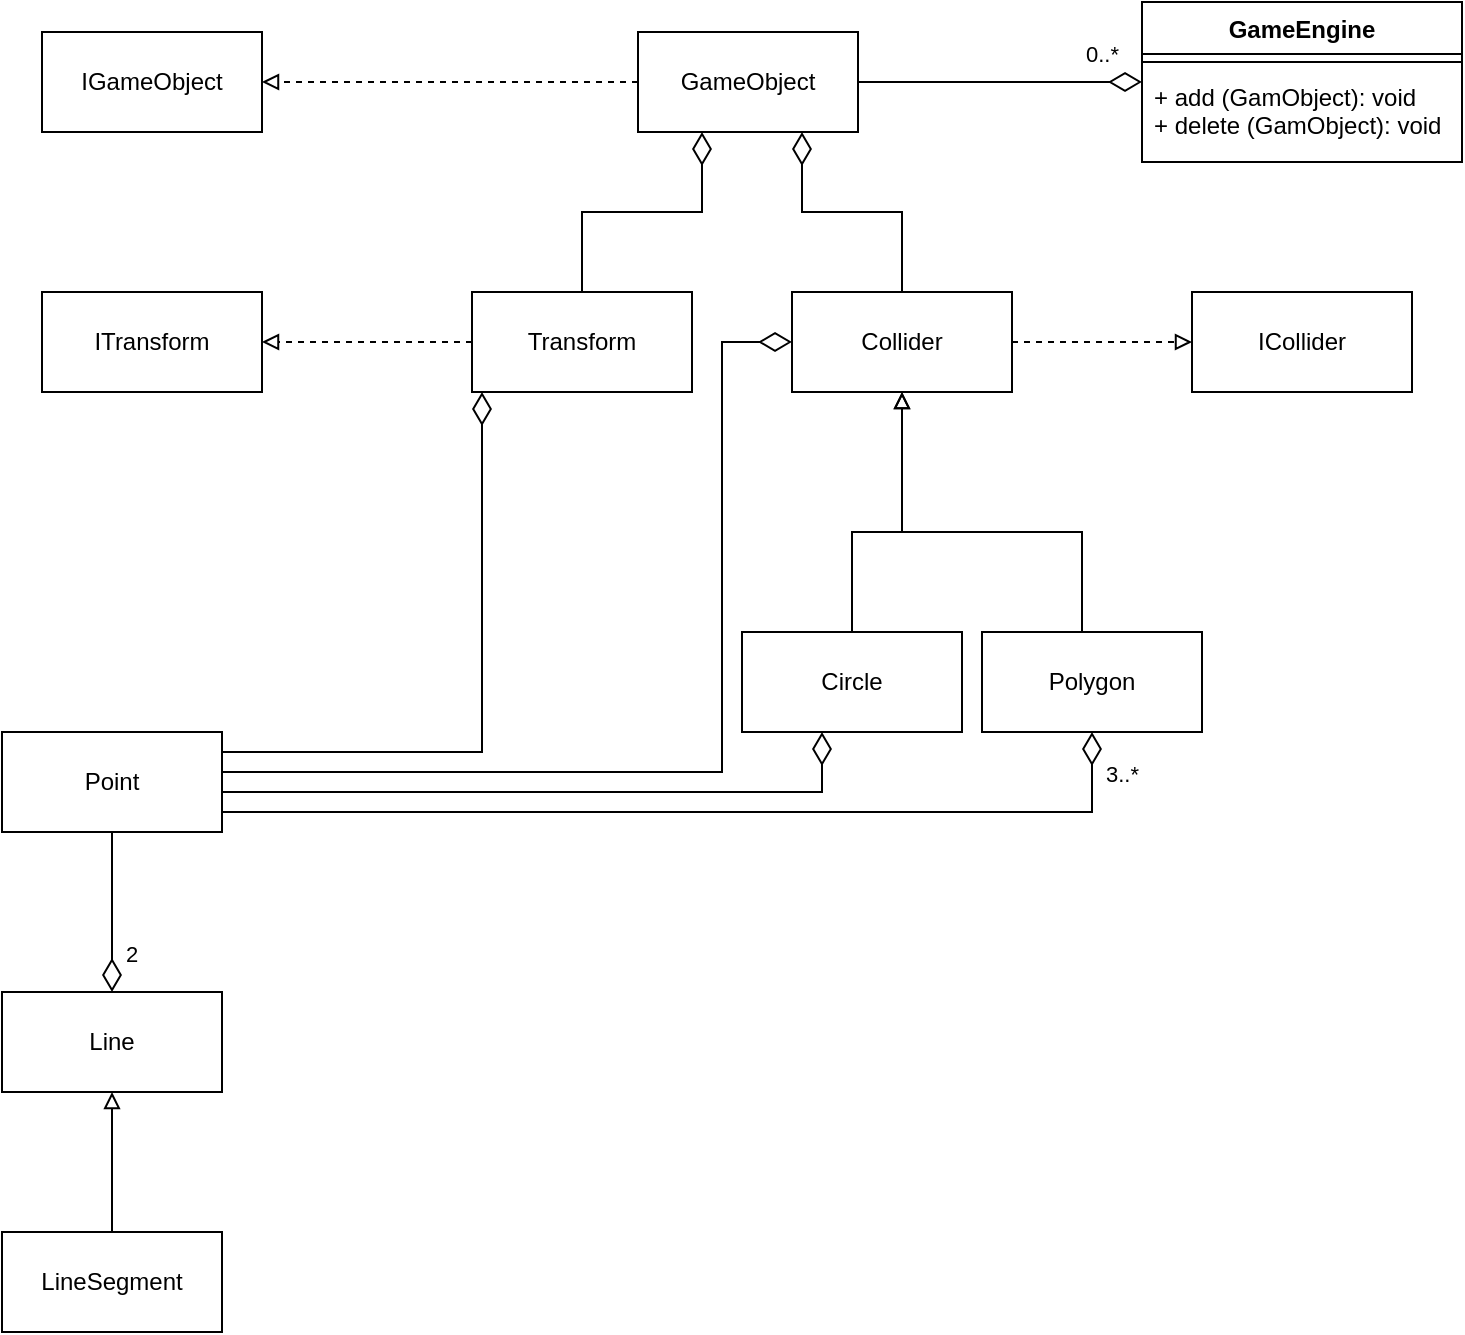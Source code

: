 <mxfile version="26.2.2">
  <diagram name="Página-1" id="TPAtXWxRkIJJQsbXMNPa">
    <mxGraphModel dx="2610" dy="1565" grid="1" gridSize="10" guides="1" tooltips="1" connect="1" arrows="1" fold="1" page="1" pageScale="1" pageWidth="827" pageHeight="1169" math="0" shadow="0">
      <root>
        <mxCell id="0" />
        <mxCell id="1" parent="0" />
        <mxCell id="iqAs6xTmjVzmR_10nm-_-1" value="GameEngine" style="swimlane;fontStyle=1;align=center;verticalAlign=top;childLayout=stackLayout;horizontal=1;startSize=26;horizontalStack=0;resizeParent=1;resizeParentMax=0;resizeLast=0;collapsible=1;marginBottom=0;whiteSpace=wrap;html=1;" vertex="1" parent="1">
          <mxGeometry x="620" y="55" width="160" height="80" as="geometry" />
        </mxCell>
        <mxCell id="iqAs6xTmjVzmR_10nm-_-3" value="" style="line;strokeWidth=1;fillColor=none;align=left;verticalAlign=middle;spacingTop=-1;spacingLeft=3;spacingRight=3;rotatable=0;labelPosition=right;points=[];portConstraint=eastwest;strokeColor=inherit;" vertex="1" parent="iqAs6xTmjVzmR_10nm-_-1">
          <mxGeometry y="26" width="160" height="8" as="geometry" />
        </mxCell>
        <mxCell id="iqAs6xTmjVzmR_10nm-_-4" value="+ add (GamObject): void&lt;div&gt;+ delete (GamObject): void&lt;/div&gt;" style="text;strokeColor=none;fillColor=none;align=left;verticalAlign=top;spacingLeft=4;spacingRight=4;overflow=hidden;rotatable=0;points=[[0,0.5],[1,0.5]];portConstraint=eastwest;whiteSpace=wrap;html=1;" vertex="1" parent="iqAs6xTmjVzmR_10nm-_-1">
          <mxGeometry y="34" width="160" height="46" as="geometry" />
        </mxCell>
        <mxCell id="iqAs6xTmjVzmR_10nm-_-47" value="Polygon" style="html=1;whiteSpace=wrap;" vertex="1" parent="1">
          <mxGeometry x="540" y="370" width="110" height="50" as="geometry" />
        </mxCell>
        <mxCell id="iqAs6xTmjVzmR_10nm-_-53" value="" style="endArrow=none;html=1;endSize=12;startArrow=diamondThin;startSize=14;startFill=0;edgeStyle=orthogonalEdgeStyle;align=left;verticalAlign=bottom;rounded=0;endFill=0;" edge="1" parent="1" source="iqAs6xTmjVzmR_10nm-_-61" target="iqAs6xTmjVzmR_10nm-_-60">
          <mxGeometry x="-1" y="3" relative="1" as="geometry">
            <mxPoint x="60" y="340" as="sourcePoint" />
            <mxPoint x="190" y="340" as="targetPoint" />
            <Array as="points">
              <mxPoint x="410" y="225" />
              <mxPoint x="410" y="440" />
            </Array>
          </mxGeometry>
        </mxCell>
        <mxCell id="iqAs6xTmjVzmR_10nm-_-54" value="3..*" style="endArrow=none;html=1;endSize=12;startArrow=diamondThin;startSize=14;startFill=0;edgeStyle=orthogonalEdgeStyle;align=left;verticalAlign=bottom;rounded=0;endFill=0;" edge="1" parent="1" source="iqAs6xTmjVzmR_10nm-_-47" target="iqAs6xTmjVzmR_10nm-_-60">
          <mxGeometry x="-0.874" y="5" relative="1" as="geometry">
            <mxPoint x="540" y="620" as="sourcePoint" />
            <mxPoint x="725" y="470" as="targetPoint" />
            <Array as="points">
              <mxPoint x="595" y="460" />
            </Array>
            <mxPoint as="offset" />
          </mxGeometry>
        </mxCell>
        <mxCell id="iqAs6xTmjVzmR_10nm-_-55" style="edgeStyle=orthogonalEdgeStyle;rounded=0;orthogonalLoop=1;jettySize=auto;html=1;endArrow=block;endFill=0;" edge="1" parent="1" source="iqAs6xTmjVzmR_10nm-_-58" target="iqAs6xTmjVzmR_10nm-_-56">
          <mxGeometry relative="1" as="geometry">
            <mxPoint x="301" y="765" as="sourcePoint" />
            <Array as="points">
              <mxPoint x="105" y="650" />
              <mxPoint x="105" y="650" />
            </Array>
            <mxPoint x="259" y="625" as="targetPoint" />
          </mxGeometry>
        </mxCell>
        <mxCell id="iqAs6xTmjVzmR_10nm-_-56" value="Line" style="html=1;whiteSpace=wrap;" vertex="1" parent="1">
          <mxGeometry x="50" y="550" width="110" height="50" as="geometry" />
        </mxCell>
        <mxCell id="iqAs6xTmjVzmR_10nm-_-58" value="LineSegment" style="html=1;whiteSpace=wrap;" vertex="1" parent="1">
          <mxGeometry x="50" y="670" width="110" height="50" as="geometry" />
        </mxCell>
        <mxCell id="iqAs6xTmjVzmR_10nm-_-59" value="Circle" style="html=1;whiteSpace=wrap;" vertex="1" parent="1">
          <mxGeometry x="420" y="370" width="110" height="50" as="geometry" />
        </mxCell>
        <mxCell id="iqAs6xTmjVzmR_10nm-_-60" value="Point" style="html=1;whiteSpace=wrap;" vertex="1" parent="1">
          <mxGeometry x="50" y="420" width="110" height="50" as="geometry" />
        </mxCell>
        <mxCell id="iqAs6xTmjVzmR_10nm-_-61" value="Collider" style="html=1;whiteSpace=wrap;" vertex="1" parent="1">
          <mxGeometry x="445" y="200" width="110" height="50" as="geometry" />
        </mxCell>
        <mxCell id="iqAs6xTmjVzmR_10nm-_-63" value="" style="endArrow=block;dashed=1;html=1;rounded=0;startArrow=none;startFill=0;endFill=0;" edge="1" parent="1" source="iqAs6xTmjVzmR_10nm-_-64" target="iqAs6xTmjVzmR_10nm-_-65">
          <mxGeometry width="50" height="50" relative="1" as="geometry">
            <mxPoint x="377" y="208" as="sourcePoint" />
            <mxPoint x="140" y="160" as="targetPoint" />
          </mxGeometry>
        </mxCell>
        <mxCell id="iqAs6xTmjVzmR_10nm-_-64" value="Transform" style="html=1;whiteSpace=wrap;" vertex="1" parent="1">
          <mxGeometry x="285" y="200" width="110" height="50" as="geometry" />
        </mxCell>
        <mxCell id="iqAs6xTmjVzmR_10nm-_-65" value="ITransform" style="html=1;whiteSpace=wrap;" vertex="1" parent="1">
          <mxGeometry x="70" y="200" width="110" height="50" as="geometry" />
        </mxCell>
        <mxCell id="iqAs6xTmjVzmR_10nm-_-66" value="IGameObject" style="html=1;whiteSpace=wrap;" vertex="1" parent="1">
          <mxGeometry x="70" y="70" width="110" height="50" as="geometry" />
        </mxCell>
        <mxCell id="iqAs6xTmjVzmR_10nm-_-67" value="GameObject" style="html=1;whiteSpace=wrap;" vertex="1" parent="1">
          <mxGeometry x="368" y="70" width="110" height="50" as="geometry" />
        </mxCell>
        <mxCell id="iqAs6xTmjVzmR_10nm-_-69" value="ICollider" style="html=1;whiteSpace=wrap;" vertex="1" parent="1">
          <mxGeometry x="645" y="200" width="110" height="50" as="geometry" />
        </mxCell>
        <mxCell id="iqAs6xTmjVzmR_10nm-_-70" style="edgeStyle=orthogonalEdgeStyle;rounded=0;orthogonalLoop=1;jettySize=auto;html=1;endArrow=block;endFill=0;exitX=0.5;exitY=0;exitDx=0;exitDy=0;entryX=0.5;entryY=1;entryDx=0;entryDy=0;" edge="1" parent="1" source="iqAs6xTmjVzmR_10nm-_-47" target="iqAs6xTmjVzmR_10nm-_-61">
          <mxGeometry relative="1" as="geometry">
            <mxPoint x="512" y="470" as="sourcePoint" />
            <Array as="points">
              <mxPoint x="590" y="370" />
              <mxPoint x="590" y="320" />
              <mxPoint x="500" y="320" />
            </Array>
            <mxPoint x="470" y="330" as="targetPoint" />
          </mxGeometry>
        </mxCell>
        <mxCell id="iqAs6xTmjVzmR_10nm-_-71" value="2" style="endArrow=none;html=1;endSize=12;startArrow=diamondThin;startSize=14;startFill=0;edgeStyle=orthogonalEdgeStyle;align=left;verticalAlign=bottom;rounded=0;endFill=0;" edge="1" parent="1" source="iqAs6xTmjVzmR_10nm-_-56" target="iqAs6xTmjVzmR_10nm-_-60">
          <mxGeometry x="-0.75" y="-5" relative="1" as="geometry">
            <mxPoint x="168" y="670" as="sourcePoint" />
            <mxPoint x="353" y="520" as="targetPoint" />
            <Array as="points">
              <mxPoint x="105" y="500" />
              <mxPoint x="105" y="500" />
            </Array>
            <mxPoint as="offset" />
          </mxGeometry>
        </mxCell>
        <mxCell id="iqAs6xTmjVzmR_10nm-_-72" value="" style="endArrow=block;dashed=1;html=1;rounded=0;startArrow=none;startFill=0;endFill=0;" edge="1" parent="1" source="iqAs6xTmjVzmR_10nm-_-67" target="iqAs6xTmjVzmR_10nm-_-66">
          <mxGeometry width="50" height="50" relative="1" as="geometry">
            <mxPoint x="377" y="78" as="sourcePoint" />
            <mxPoint x="140" y="30" as="targetPoint" />
          </mxGeometry>
        </mxCell>
        <mxCell id="iqAs6xTmjVzmR_10nm-_-73" value="" style="endArrow=block;dashed=1;html=1;rounded=0;startArrow=none;startFill=0;endFill=0;" edge="1" parent="1" source="iqAs6xTmjVzmR_10nm-_-61" target="iqAs6xTmjVzmR_10nm-_-69">
          <mxGeometry width="50" height="50" relative="1" as="geometry">
            <mxPoint x="725" y="320" as="sourcePoint" />
            <mxPoint x="620" y="320" as="targetPoint" />
          </mxGeometry>
        </mxCell>
        <mxCell id="iqAs6xTmjVzmR_10nm-_-74" value="0..*" style="endArrow=none;html=1;endSize=12;startArrow=diamondThin;startSize=14;startFill=0;edgeStyle=orthogonalEdgeStyle;align=left;verticalAlign=bottom;rounded=0;endFill=0;" edge="1" parent="1" source="iqAs6xTmjVzmR_10nm-_-1" target="iqAs6xTmjVzmR_10nm-_-67">
          <mxGeometry x="-0.578" y="-5" relative="1" as="geometry">
            <mxPoint x="530" y="370" as="sourcePoint" />
            <mxPoint x="715" y="220" as="targetPoint" />
            <Array as="points" />
            <mxPoint as="offset" />
          </mxGeometry>
        </mxCell>
        <mxCell id="iqAs6xTmjVzmR_10nm-_-75" style="edgeStyle=orthogonalEdgeStyle;rounded=0;orthogonalLoop=1;jettySize=auto;html=1;endArrow=block;endFill=0;exitX=0.5;exitY=0;exitDx=0;exitDy=0;entryX=0.5;entryY=1;entryDx=0;entryDy=0;" edge="1" parent="1" source="iqAs6xTmjVzmR_10nm-_-59" target="iqAs6xTmjVzmR_10nm-_-61">
          <mxGeometry relative="1" as="geometry">
            <mxPoint x="456" y="370" as="sourcePoint" />
            <Array as="points">
              <mxPoint x="475" y="320" />
              <mxPoint x="500" y="320" />
            </Array>
            <mxPoint x="414" y="230" as="targetPoint" />
          </mxGeometry>
        </mxCell>
        <mxCell id="iqAs6xTmjVzmR_10nm-_-76" value="" style="endArrow=none;html=1;endSize=12;startArrow=diamondThin;startSize=14;startFill=0;edgeStyle=orthogonalEdgeStyle;align=left;verticalAlign=bottom;rounded=0;endFill=0;entryX=0.5;entryY=0;entryDx=0;entryDy=0;" edge="1" parent="1" source="iqAs6xTmjVzmR_10nm-_-67" target="iqAs6xTmjVzmR_10nm-_-64">
          <mxGeometry x="-1" y="3" relative="1" as="geometry">
            <mxPoint x="270" y="150" as="sourcePoint" />
            <mxPoint x="400" y="150" as="targetPoint" />
            <Array as="points">
              <mxPoint x="400" y="160" />
              <mxPoint x="340" y="160" />
            </Array>
          </mxGeometry>
        </mxCell>
        <mxCell id="iqAs6xTmjVzmR_10nm-_-77" value="" style="endArrow=none;html=1;endSize=12;startArrow=diamondThin;startSize=14;startFill=0;edgeStyle=orthogonalEdgeStyle;align=left;verticalAlign=bottom;rounded=0;endFill=0;entryX=0.5;entryY=0;entryDx=0;entryDy=0;" edge="1" parent="1" source="iqAs6xTmjVzmR_10nm-_-67" target="iqAs6xTmjVzmR_10nm-_-61">
          <mxGeometry x="-1" y="3" relative="1" as="geometry">
            <mxPoint x="470" y="150" as="sourcePoint" />
            <mxPoint x="600" y="150" as="targetPoint" />
            <Array as="points">
              <mxPoint x="450" y="160" />
              <mxPoint x="500" y="160" />
            </Array>
          </mxGeometry>
        </mxCell>
        <mxCell id="iqAs6xTmjVzmR_10nm-_-78" value="" style="endArrow=none;html=1;endSize=12;startArrow=diamondThin;startSize=14;startFill=0;edgeStyle=orthogonalEdgeStyle;align=left;verticalAlign=bottom;rounded=0;endFill=0;entryX=1;entryY=0.5;entryDx=0;entryDy=0;" edge="1" parent="1" source="iqAs6xTmjVzmR_10nm-_-64" target="iqAs6xTmjVzmR_10nm-_-60">
          <mxGeometry x="-1" y="3" relative="1" as="geometry">
            <mxPoint x="100" y="370" as="sourcePoint" />
            <mxPoint x="230" y="370" as="targetPoint" />
            <Array as="points">
              <mxPoint x="290" y="430" />
              <mxPoint x="160" y="430" />
            </Array>
          </mxGeometry>
        </mxCell>
        <mxCell id="iqAs6xTmjVzmR_10nm-_-79" value="" style="endArrow=none;html=1;endSize=12;startArrow=diamondThin;startSize=14;startFill=0;edgeStyle=orthogonalEdgeStyle;align=left;verticalAlign=bottom;rounded=0;endFill=0;" edge="1" parent="1" source="iqAs6xTmjVzmR_10nm-_-59">
          <mxGeometry x="-1" y="3" relative="1" as="geometry">
            <mxPoint x="350" y="360" as="sourcePoint" />
            <mxPoint x="160" y="450" as="targetPoint" />
            <Array as="points">
              <mxPoint x="460" y="450" />
            </Array>
          </mxGeometry>
        </mxCell>
      </root>
    </mxGraphModel>
  </diagram>
</mxfile>
